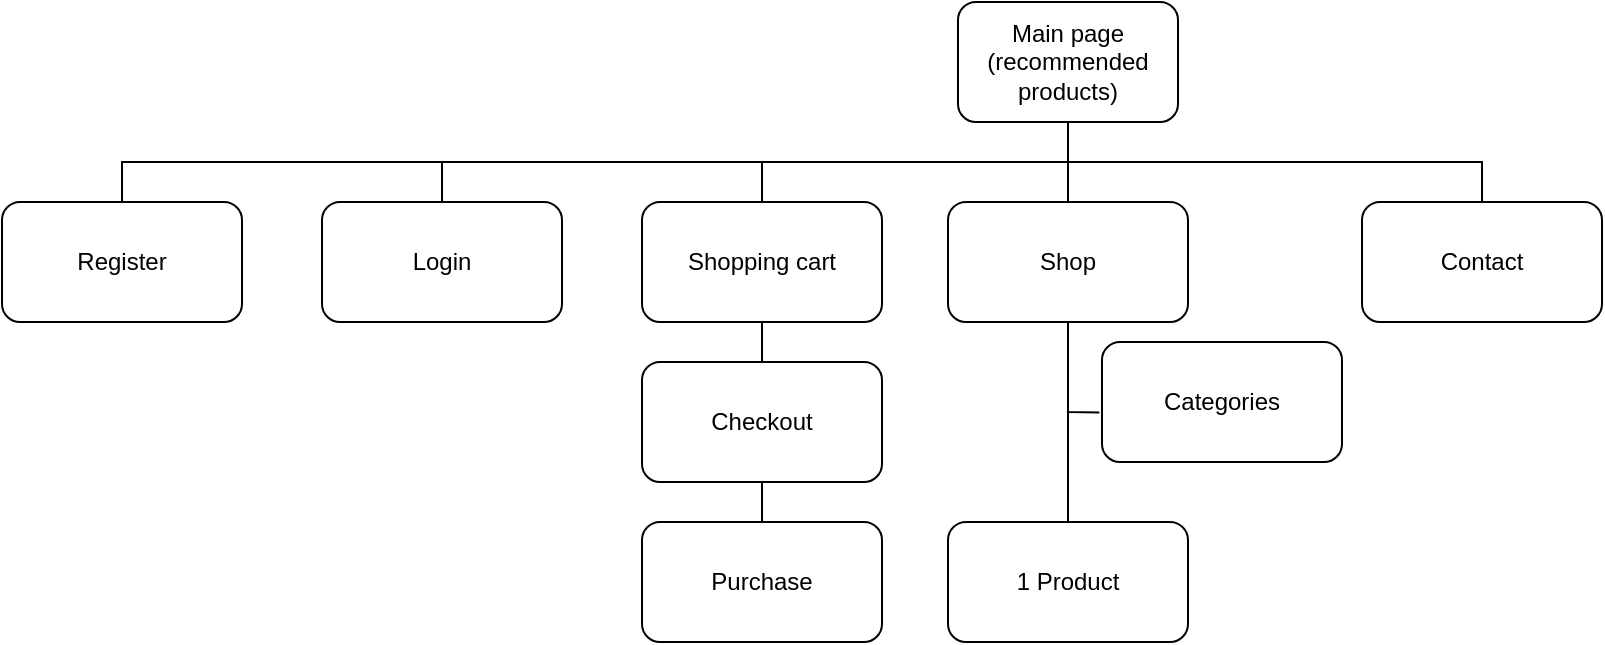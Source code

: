 <mxfile version="20.8.22" type="device"><diagram name="Page-1" id="qng1Q_wsU65pQmp_-B9P"><mxGraphModel dx="1950" dy="430" grid="1" gridSize="10" guides="1" tooltips="1" connect="1" arrows="1" fold="1" page="1" pageScale="1" pageWidth="827" pageHeight="1169" math="0" shadow="0"><root><mxCell id="0"/><mxCell id="1" parent="0"/><mxCell id="CEDLjcOoBuNeKOAO-8DF-1" value="Main page (recommended products)" style="rounded=1;whiteSpace=wrap;html=1;" parent="1" vertex="1"><mxGeometry x="358" y="100" width="110" height="60" as="geometry"/></mxCell><mxCell id="CEDLjcOoBuNeKOAO-8DF-2" value="Login" style="rounded=1;whiteSpace=wrap;html=1;" parent="1" vertex="1"><mxGeometry x="40" y="200" width="120" height="60" as="geometry"/></mxCell><mxCell id="CEDLjcOoBuNeKOAO-8DF-3" value="" style="endArrow=none;html=1;rounded=0;exitX=0.5;exitY=0;exitDx=0;exitDy=0;entryX=0.5;entryY=1;entryDx=0;entryDy=0;" parent="1" source="CEDLjcOoBuNeKOAO-8DF-2" target="CEDLjcOoBuNeKOAO-8DF-1" edge="1"><mxGeometry width="50" height="50" relative="1" as="geometry"><mxPoint x="380" y="170" as="sourcePoint"/><mxPoint x="430" y="120" as="targetPoint"/><Array as="points"><mxPoint x="100" y="180"/><mxPoint x="413" y="180"/></Array></mxGeometry></mxCell><mxCell id="CEDLjcOoBuNeKOAO-8DF-4" value="Register" style="rounded=1;whiteSpace=wrap;html=1;" parent="1" vertex="1"><mxGeometry x="-120" y="200" width="120" height="60" as="geometry"/></mxCell><mxCell id="CEDLjcOoBuNeKOAO-8DF-5" value="" style="endArrow=none;html=1;rounded=0;entryX=0.5;entryY=1;entryDx=0;entryDy=0;exitX=0.5;exitY=0;exitDx=0;exitDy=0;" parent="1" source="CEDLjcOoBuNeKOAO-8DF-4" target="CEDLjcOoBuNeKOAO-8DF-1" edge="1"><mxGeometry width="50" height="50" relative="1" as="geometry"><mxPoint x="380" y="330" as="sourcePoint"/><mxPoint x="430" y="280" as="targetPoint"/><Array as="points"><mxPoint x="-60" y="180"/><mxPoint x="413" y="180"/></Array></mxGeometry></mxCell><mxCell id="CEDLjcOoBuNeKOAO-8DF-6" value="Shopping cart" style="rounded=1;whiteSpace=wrap;html=1;" parent="1" vertex="1"><mxGeometry x="200" y="200" width="120" height="60" as="geometry"/></mxCell><mxCell id="CEDLjcOoBuNeKOAO-8DF-7" value="" style="endArrow=none;html=1;rounded=0;exitX=0.5;exitY=0;exitDx=0;exitDy=0;entryX=0.5;entryY=1;entryDx=0;entryDy=0;" parent="1" source="CEDLjcOoBuNeKOAO-8DF-6" target="CEDLjcOoBuNeKOAO-8DF-1" edge="1"><mxGeometry width="50" height="50" relative="1" as="geometry"><mxPoint x="380" y="330" as="sourcePoint"/><mxPoint x="430" y="280" as="targetPoint"/><Array as="points"><mxPoint x="260" y="180"/><mxPoint x="413" y="180"/></Array></mxGeometry></mxCell><mxCell id="CEDLjcOoBuNeKOAO-8DF-8" value="Checkout" style="rounded=1;whiteSpace=wrap;html=1;" parent="1" vertex="1"><mxGeometry x="200" y="280" width="120" height="60" as="geometry"/></mxCell><mxCell id="CEDLjcOoBuNeKOAO-8DF-9" value="" style="endArrow=none;html=1;rounded=0;entryX=0.5;entryY=1;entryDx=0;entryDy=0;exitX=0.5;exitY=0;exitDx=0;exitDy=0;" parent="1" source="CEDLjcOoBuNeKOAO-8DF-8" target="CEDLjcOoBuNeKOAO-8DF-6" edge="1"><mxGeometry width="50" height="50" relative="1" as="geometry"><mxPoint x="110" y="290" as="sourcePoint"/><mxPoint x="110" y="270" as="targetPoint"/></mxGeometry></mxCell><mxCell id="CEDLjcOoBuNeKOAO-8DF-10" value="Purchase" style="rounded=1;whiteSpace=wrap;html=1;" parent="1" vertex="1"><mxGeometry x="200" y="360" width="120" height="60" as="geometry"/></mxCell><mxCell id="CEDLjcOoBuNeKOAO-8DF-11" value="" style="endArrow=none;html=1;rounded=0;entryX=0.5;entryY=1;entryDx=0;entryDy=0;exitX=0.5;exitY=0;exitDx=0;exitDy=0;" parent="1" source="CEDLjcOoBuNeKOAO-8DF-10" target="CEDLjcOoBuNeKOAO-8DF-8" edge="1"><mxGeometry width="50" height="50" relative="1" as="geometry"><mxPoint x="110" y="290" as="sourcePoint"/><mxPoint x="110" y="270" as="targetPoint"/></mxGeometry></mxCell><mxCell id="CEDLjcOoBuNeKOAO-8DF-12" value="Shop" style="rounded=1;whiteSpace=wrap;html=1;" parent="1" vertex="1"><mxGeometry x="353" y="200" width="120" height="60" as="geometry"/></mxCell><mxCell id="CEDLjcOoBuNeKOAO-8DF-13" value="" style="endArrow=none;html=1;rounded=0;entryX=0.5;entryY=1;entryDx=0;entryDy=0;" parent="1" source="CEDLjcOoBuNeKOAO-8DF-12" target="CEDLjcOoBuNeKOAO-8DF-1" edge="1"><mxGeometry width="50" height="50" relative="1" as="geometry"><mxPoint x="380" y="310" as="sourcePoint"/><mxPoint x="430" y="260" as="targetPoint"/></mxGeometry></mxCell><mxCell id="CEDLjcOoBuNeKOAO-8DF-15" value="Categories" style="rounded=1;whiteSpace=wrap;html=1;" parent="1" vertex="1"><mxGeometry x="430" y="270" width="120" height="60" as="geometry"/></mxCell><mxCell id="CEDLjcOoBuNeKOAO-8DF-16" value="" style="endArrow=none;html=1;rounded=0;entryX=0.5;entryY=1;entryDx=0;entryDy=0;exitX=-0.011;exitY=0.587;exitDx=0;exitDy=0;exitPerimeter=0;" parent="1" source="CEDLjcOoBuNeKOAO-8DF-15" target="CEDLjcOoBuNeKOAO-8DF-12" edge="1"><mxGeometry width="50" height="50" relative="1" as="geometry"><mxPoint x="380" y="310" as="sourcePoint"/><mxPoint x="430" y="260" as="targetPoint"/><Array as="points"><mxPoint x="413" y="305"/></Array></mxGeometry></mxCell><mxCell id="ygBkylkijj7g728VdlR5-1" value="Contact" style="rounded=1;whiteSpace=wrap;html=1;" vertex="1" parent="1"><mxGeometry x="560" y="200" width="120" height="60" as="geometry"/></mxCell><mxCell id="ygBkylkijj7g728VdlR5-2" value="" style="endArrow=none;html=1;rounded=0;entryX=0.5;entryY=1;entryDx=0;entryDy=0;exitX=0.5;exitY=0;exitDx=0;exitDy=0;" edge="1" parent="1" source="ygBkylkijj7g728VdlR5-1" target="CEDLjcOoBuNeKOAO-8DF-1"><mxGeometry width="50" height="50" relative="1" as="geometry"><mxPoint x="380" y="320" as="sourcePoint"/><mxPoint x="430" y="270" as="targetPoint"/><Array as="points"><mxPoint x="620" y="180"/><mxPoint x="413" y="180"/></Array></mxGeometry></mxCell><mxCell id="ygBkylkijj7g728VdlR5-3" value="1 Product" style="rounded=1;whiteSpace=wrap;html=1;" vertex="1" parent="1"><mxGeometry x="353" y="360" width="120" height="60" as="geometry"/></mxCell><mxCell id="ygBkylkijj7g728VdlR5-4" value="" style="endArrow=none;html=1;rounded=0;entryX=0.5;entryY=1;entryDx=0;entryDy=0;exitX=0.5;exitY=0;exitDx=0;exitDy=0;" edge="1" parent="1" source="ygBkylkijj7g728VdlR5-3" target="CEDLjcOoBuNeKOAO-8DF-12"><mxGeometry width="50" height="50" relative="1" as="geometry"><mxPoint x="380" y="320" as="sourcePoint"/><mxPoint x="430" y="270" as="targetPoint"/></mxGeometry></mxCell></root></mxGraphModel></diagram></mxfile>